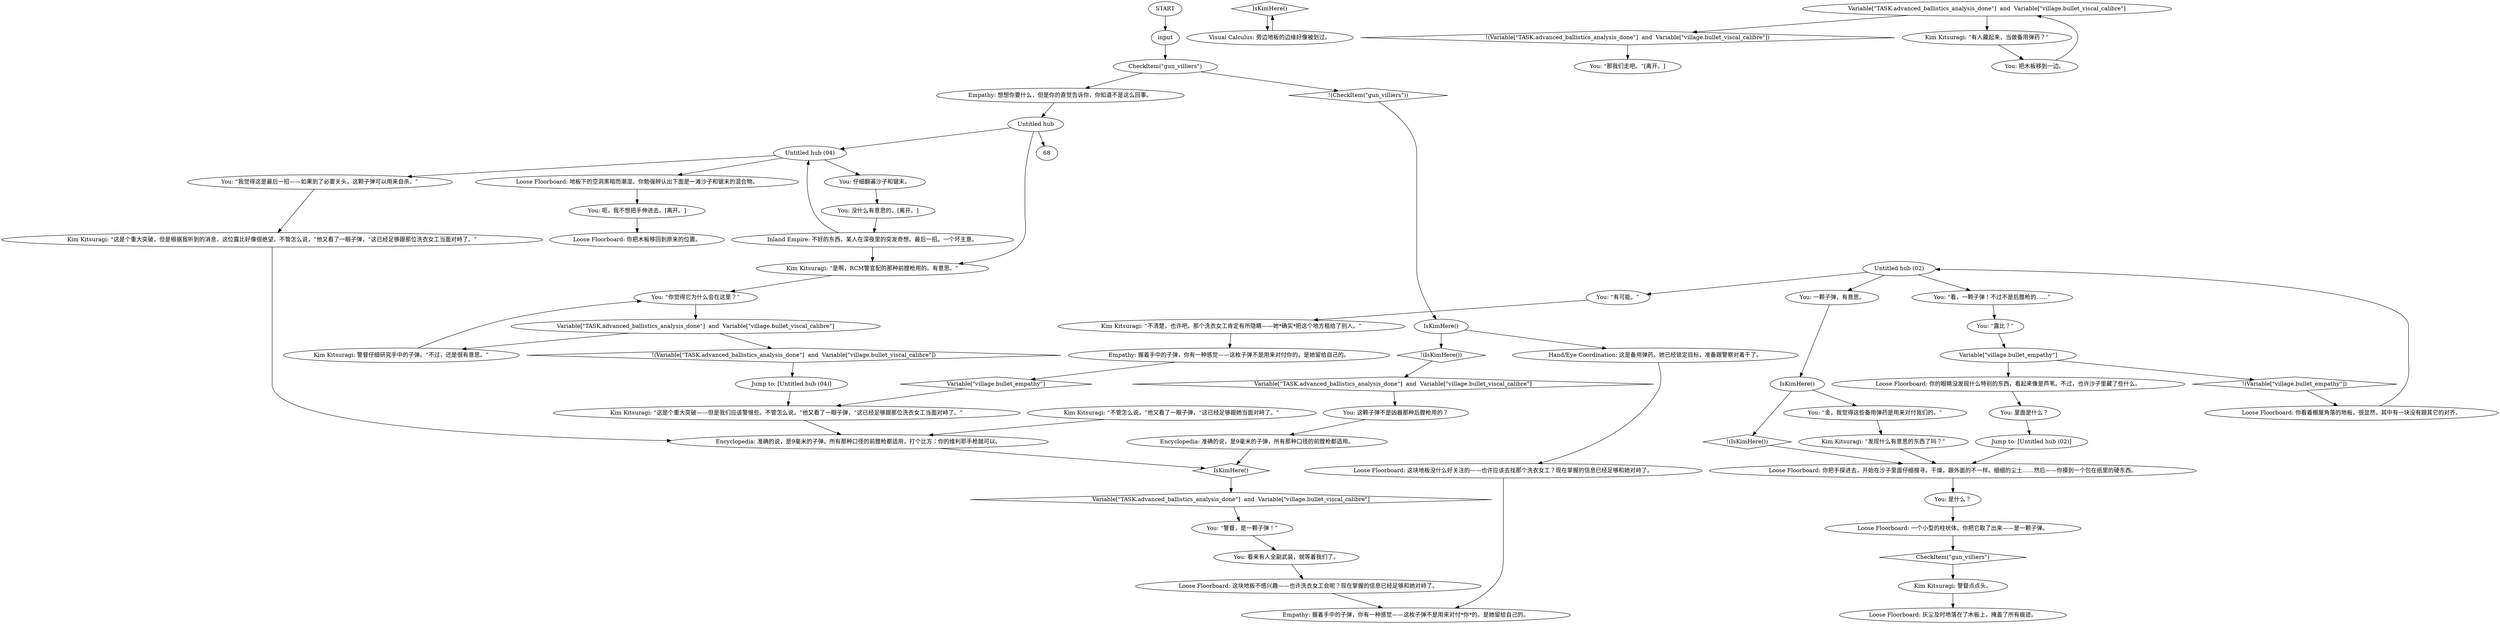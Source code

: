 # HQ / EXIT BULLET difficult
# The bullet you find in the shack, hinting that someone else has been staying here. Secretly.
# ==================================================
digraph G {
	  0 [label="START"];
	  1 [label="input"];
	  2 [label="You: 这颗子弹不是凶器那种后膛枪用的？"];
	  3 [label="You: “你觉得它为什么会在这里？”"];
	  4 [label="Kim Kitsuragi: “这是个重大突破，但是根据我听到的消息，这位露比好像很绝望。不管怎么说，”他又看了一眼子弹，“这已经足够跟那位洗衣女工当面对峙了。”"];
	  5 [label="Loose Floorboard: 你把木板移回到原来的位置。"];
	  6 [label="You: 是什么？"];
	  7 [label="Loose Floorboard: 一个小型的柱状体。你把它取了出来——是一颗子弹。"];
	  8 [label="You: “有可能。”"];
	  9 [label="Empathy: 握着手中的子弹，你有一种感觉——这枚子弹不是用来对付你的。是她留给自己的。"];
	  10 [label="You: “我觉得这是最后一招——如果到了必要关头，这颗子弹可以用来自杀。”"];
	  11 [label="Kim Kitsuragi: “不管怎么说，”他又看了一眼子弹，“这已经足够跟她当面对峙了。”"];
	  12 [label="Loose Floorboard: 你看着棚屋角落的地板，很显然，其中有一块没有跟其它的对齐。"];
	  13 [label="CheckItem(\"gun_villiers\")"];
	  14 [label="CheckItem(\"gun_villiers\")", shape=diamond];
	  15 [label="!(CheckItem(\"gun_villiers\"))", shape=diamond];
	  16 [label="Empathy: 想想你要什么，但是你的直觉告诉你，你知道不是这么回事。"];
	  17 [label="Loose Floorboard: 这块地板不感兴趣——也许洗衣女工会呢？现在掌握的信息已经足够和她对峙了。"];
	  18 [label="Encyclopedia: 准确的说，是9毫米的子弹，所有那种口径的前膛枪都适用。"];
	  19 [label="IsKimHere()"];
	  20 [label="IsKimHere()", shape=diamond];
	  21 [label="!(IsKimHere())", shape=diamond];
	  22 [label="Hand/Eye Coordination: 这是备用弹药。她已经锁定目标，准备跟警察对着干了。"];
	  23 [label="Empathy: 握着手中的子弹，你有一种感觉——这枚子弹不是用来对付*你*的。是她留给自己的。"];
	  24 [label="Loose Floorboard: 这块地板没什么好关注的——也许应该去找那个洗衣女工？现在掌握的信息已经足够和她对峙了。"];
	  25 [label="IsKimHere()"];
	  26 [label="IsKimHere()", shape=diamond];
	  27 [label="!(IsKimHere())", shape=diamond];
	  28 [label="You: “金，我觉得这些备用弹药是用来对付我们的。”"];
	  29 [label="You: 仔细翻遍沙子和锯末。"];
	  30 [label="Kim Kitsuragi: “是啊，RCM警官配的那种前膛枪用的。有意思。”"];
	  31 [label="You: 看来有人全副武装，就等着我们了。"];
	  32 [label="Loose Floorboard: 地板下的空洞黑暗而潮湿。你勉强辨认出下面是一滩沙子和锯末的混合物。"];
	  33 [label="Variable[\"TASK.advanced_ballistics_analysis_done\"]  and  Variable[\"village.bullet_viscal_calibre\"]"];
	  34 [label="Variable[\"TASK.advanced_ballistics_analysis_done\"]  and  Variable[\"village.bullet_viscal_calibre\"]", shape=diamond];
	  35 [label="!(Variable[\"TASK.advanced_ballistics_analysis_done\"]  and  Variable[\"village.bullet_viscal_calibre\"])", shape=diamond];
	  36 [label="Kim Kitsuragi: “有人藏起来，当做备用弹药？”"];
	  37 [label="Variable[\"TASK.advanced_ballistics_analysis_done\"]  and  Variable[\"village.bullet_viscal_calibre\"]"];
	  38 [label="Variable[\"TASK.advanced_ballistics_analysis_done\"]  and  Variable[\"village.bullet_viscal_calibre\"]", shape=diamond];
	  39 [label="!(Variable[\"TASK.advanced_ballistics_analysis_done\"]  and  Variable[\"village.bullet_viscal_calibre\"])", shape=diamond];
	  40 [label="Kim Kitsuragi: 警督仔细研究手中的子弹。“不过，还是很有意思。”"];
	  41 [label="You: “露比？”"];
	  42 [label="You: 把木板移到一边。"];
	  43 [label="You: “看，一颗子弹！不过不是后膛枪的……”"];
	  44 [label="You: “警督，是一颗子弹！”"];
	  45 [label="Jump to: [Untitled hub (04)]"];
	  46 [label="Untitled hub"];
	  47 [label="You: 呃，我不想把手伸进去。[离开。]"];
	  48 [label="Untitled hub (04)"];
	  49 [label="Kim Kitsuragi: “这是个重大突破——但是我们应该警惕些。不管怎么说，”他又看了一眼子弹，“这已经足够跟那位洗衣女工当面对峙了。”"];
	  50 [label="Kim Kitsuragi: “发现什么有意思的东西了吗？”"];
	  51 [label="Visual Calculus: 旁边地板的边缘好像被划过。"];
	  52 [label="Untitled hub (02)"];
	  53 [label="Loose Floorboard: 你把手探进去，开始在沙子里面仔细搜寻。干燥，跟外面的不一样。细细的尘土……然后——你摸到一个包在纸里的硬东西。"];
	  54 [label="You: 没什么有意思的。[离开。]"];
	  55 [label="You: 一颗子弹，有意思。"];
	  56 [label="You: “那我们走吧。”[离开。]"];
	  57 [label="Encyclopedia: 准确的说，是9毫米的子弹。所有那种口径的前膛枪都适用，打个比方：你的维利耶手枪就可以。"];
	  58 [label="Kim Kitsuragi: 警督点点头。"];
	  59 [label="Kim Kitsuragi: “不清楚，也许吧。那个洗衣女工肯定有所隐瞒——她*确实*把这个地方租给了别人。”"];
	  60 [label="Variable[\"village.bullet_empathy\"]"];
	  61 [label="Variable[\"village.bullet_empathy\"]", shape=diamond];
	  62 [label="!(Variable[\"village.bullet_empathy\"])", shape=diamond];
	  63 [label="Loose Floorboard: 你的眼睛没发现什么特别的东西，看起来像是芦苇。不过，也许沙子里藏了些什么。"];
	  64 [label="Jump to: [Untitled hub (02)]"];
	  65 [label="Loose Floorboard: 灰尘及时地落在了木板上，掩盖了所有痕迹。"];
	  66 [label="Inland Empire: 不好的东西。某人在深夜里的突发奇想。最后一招。一个坏主意。"];
	  67 [label="You: 里面是什么？"];
	  0 -> 1
	  1 -> 13
	  2 -> 18
	  3 -> 37
	  4 -> 57
	  6 -> 7
	  7 -> 14
	  8 -> 59
	  9 -> 61
	  10 -> 4
	  11 -> 57
	  12 -> 52
	  13 -> 16
	  13 -> 15
	  14 -> 58
	  15 -> 19
	  16 -> 46
	  17 -> 23
	  18 -> 20
	  19 -> 21
	  19 -> 22
	  20 -> 38
	  21 -> 34
	  22 -> 24
	  24 -> 23
	  25 -> 27
	  25 -> 28
	  26 -> 51
	  27 -> 53
	  28 -> 50
	  29 -> 54
	  30 -> 3
	  31 -> 17
	  32 -> 47
	  33 -> 35
	  33 -> 36
	  34 -> 2
	  35 -> 56
	  36 -> 42
	  37 -> 40
	  37 -> 39
	  38 -> 44
	  39 -> 45
	  40 -> 3
	  41 -> 60
	  42 -> 33
	  43 -> 41
	  44 -> 31
	  45 -> 49
	  46 -> 48
	  46 -> 68
	  46 -> 30
	  47 -> 5
	  48 -> 32
	  48 -> 10
	  48 -> 29
	  49 -> 57
	  50 -> 53
	  51 -> 26
	  52 -> 8
	  52 -> 43
	  52 -> 55
	  53 -> 6
	  54 -> 66
	  55 -> 25
	  57 -> 20
	  58 -> 65
	  59 -> 9
	  60 -> 62
	  60 -> 63
	  61 -> 49
	  62 -> 12
	  63 -> 67
	  64 -> 53
	  66 -> 48
	  66 -> 30
	  67 -> 64
}

